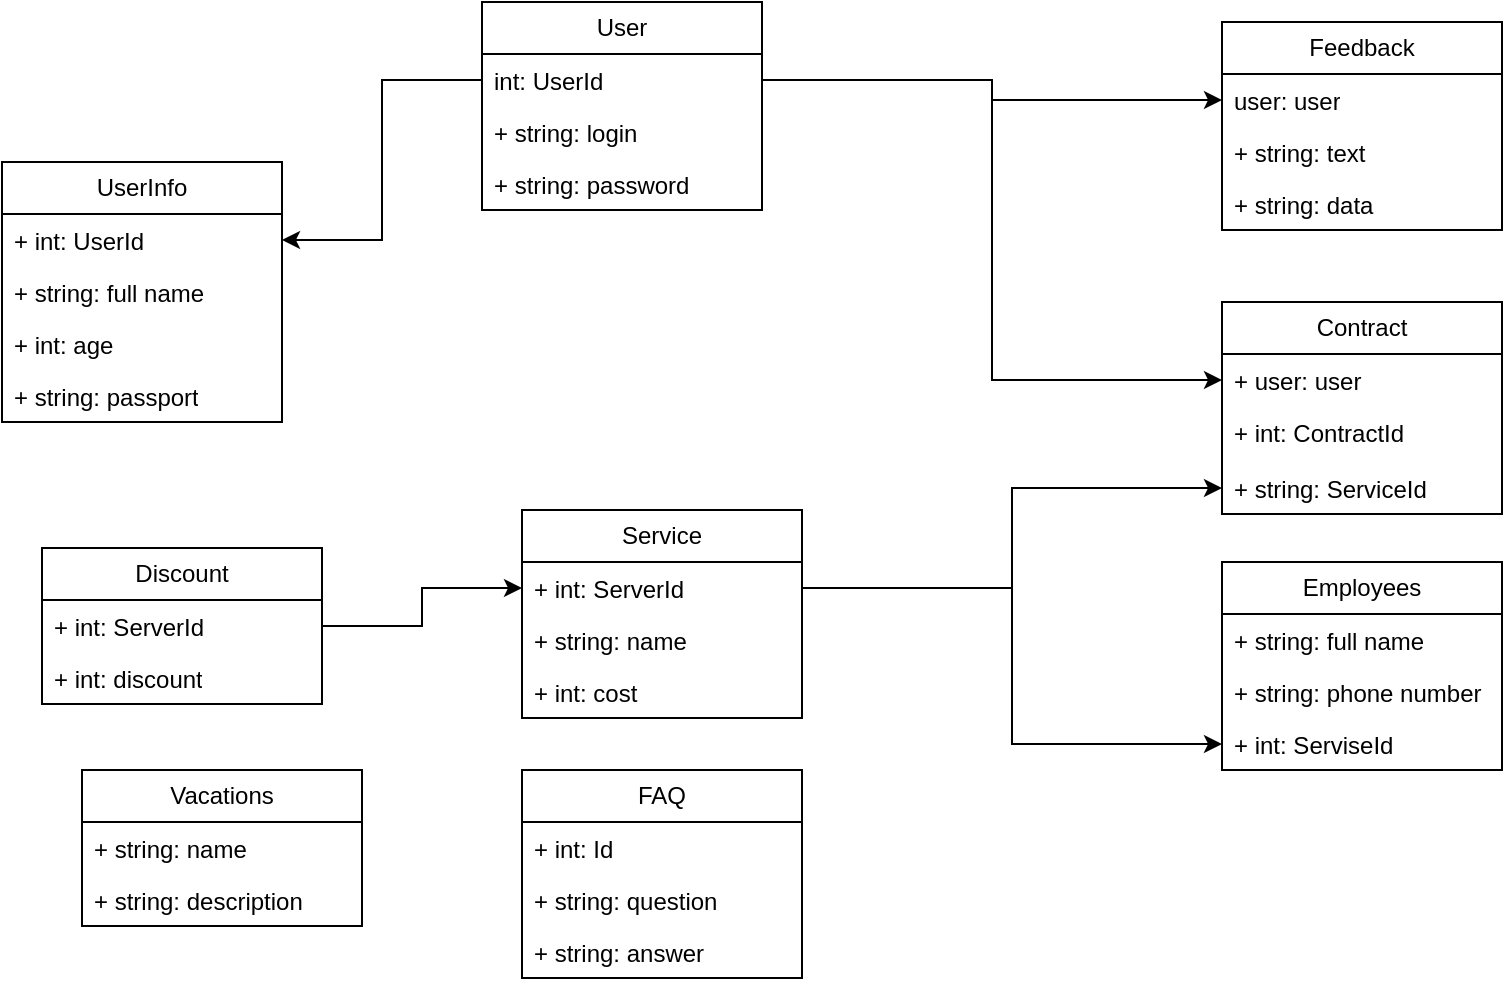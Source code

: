 <mxfile version="24.0.7" type="device">
  <diagram name="Страница — 1" id="DewUx4XSvmg6oRqVhihc">
    <mxGraphModel dx="1050" dy="522" grid="1" gridSize="10" guides="1" tooltips="1" connect="1" arrows="1" fold="1" page="1" pageScale="1" pageWidth="827" pageHeight="1169" math="0" shadow="0">
      <root>
        <mxCell id="0" />
        <mxCell id="1" parent="0" />
        <mxCell id="qYEwUbBEhDxIKUrWLgfF-5" value="UserInfo" style="swimlane;fontStyle=0;childLayout=stackLayout;horizontal=1;startSize=26;fillColor=none;horizontalStack=0;resizeParent=1;resizeParentMax=0;resizeLast=0;collapsible=1;marginBottom=0;whiteSpace=wrap;html=1;" parent="1" vertex="1">
          <mxGeometry x="70" y="90" width="140" height="130" as="geometry" />
        </mxCell>
        <mxCell id="qYEwUbBEhDxIKUrWLgfF-25" value="+ int: UserId" style="text;strokeColor=none;fillColor=none;align=left;verticalAlign=top;spacingLeft=4;spacingRight=4;overflow=hidden;rotatable=0;points=[[0,0.5],[1,0.5]];portConstraint=eastwest;whiteSpace=wrap;html=1;" parent="qYEwUbBEhDxIKUrWLgfF-5" vertex="1">
          <mxGeometry y="26" width="140" height="26" as="geometry" />
        </mxCell>
        <mxCell id="qYEwUbBEhDxIKUrWLgfF-6" value="+ string: full name" style="text;strokeColor=none;fillColor=none;align=left;verticalAlign=top;spacingLeft=4;spacingRight=4;overflow=hidden;rotatable=0;points=[[0,0.5],[1,0.5]];portConstraint=eastwest;whiteSpace=wrap;html=1;" parent="qYEwUbBEhDxIKUrWLgfF-5" vertex="1">
          <mxGeometry y="52" width="140" height="26" as="geometry" />
        </mxCell>
        <mxCell id="qYEwUbBEhDxIKUrWLgfF-7" value="+ int: age" style="text;strokeColor=none;fillColor=none;align=left;verticalAlign=top;spacingLeft=4;spacingRight=4;overflow=hidden;rotatable=0;points=[[0,0.5],[1,0.5]];portConstraint=eastwest;whiteSpace=wrap;html=1;" parent="qYEwUbBEhDxIKUrWLgfF-5" vertex="1">
          <mxGeometry y="78" width="140" height="26" as="geometry" />
        </mxCell>
        <mxCell id="qYEwUbBEhDxIKUrWLgfF-8" value="+ string: passport" style="text;strokeColor=none;fillColor=none;align=left;verticalAlign=top;spacingLeft=4;spacingRight=4;overflow=hidden;rotatable=0;points=[[0,0.5],[1,0.5]];portConstraint=eastwest;whiteSpace=wrap;html=1;" parent="qYEwUbBEhDxIKUrWLgfF-5" vertex="1">
          <mxGeometry y="104" width="140" height="26" as="geometry" />
        </mxCell>
        <mxCell id="qYEwUbBEhDxIKUrWLgfF-10" value="User" style="swimlane;fontStyle=0;childLayout=stackLayout;horizontal=1;startSize=26;fillColor=none;horizontalStack=0;resizeParent=1;resizeParentMax=0;resizeLast=0;collapsible=1;marginBottom=0;whiteSpace=wrap;html=1;" parent="1" vertex="1">
          <mxGeometry x="310" y="10" width="140" height="104" as="geometry" />
        </mxCell>
        <mxCell id="qYEwUbBEhDxIKUrWLgfF-24" value="int: UserId" style="text;strokeColor=none;fillColor=none;align=left;verticalAlign=top;spacingLeft=4;spacingRight=4;overflow=hidden;rotatable=0;points=[[0,0.5],[1,0.5]];portConstraint=eastwest;whiteSpace=wrap;html=1;" parent="qYEwUbBEhDxIKUrWLgfF-10" vertex="1">
          <mxGeometry y="26" width="140" height="26" as="geometry" />
        </mxCell>
        <mxCell id="qYEwUbBEhDxIKUrWLgfF-11" value="+ string: login" style="text;strokeColor=none;fillColor=none;align=left;verticalAlign=top;spacingLeft=4;spacingRight=4;overflow=hidden;rotatable=0;points=[[0,0.5],[1,0.5]];portConstraint=eastwest;whiteSpace=wrap;html=1;" parent="qYEwUbBEhDxIKUrWLgfF-10" vertex="1">
          <mxGeometry y="52" width="140" height="26" as="geometry" />
        </mxCell>
        <mxCell id="qYEwUbBEhDxIKUrWLgfF-12" value="+ string: password" style="text;strokeColor=none;fillColor=none;align=left;verticalAlign=top;spacingLeft=4;spacingRight=4;overflow=hidden;rotatable=0;points=[[0,0.5],[1,0.5]];portConstraint=eastwest;whiteSpace=wrap;html=1;" parent="qYEwUbBEhDxIKUrWLgfF-10" vertex="1">
          <mxGeometry y="78" width="140" height="26" as="geometry" />
        </mxCell>
        <mxCell id="qYEwUbBEhDxIKUrWLgfF-26" style="edgeStyle=orthogonalEdgeStyle;rounded=0;orthogonalLoop=1;jettySize=auto;html=1;" parent="1" source="qYEwUbBEhDxIKUrWLgfF-24" target="qYEwUbBEhDxIKUrWLgfF-25" edge="1">
          <mxGeometry relative="1" as="geometry" />
        </mxCell>
        <mxCell id="qYEwUbBEhDxIKUrWLgfF-29" value="Contract" style="swimlane;fontStyle=0;childLayout=stackLayout;horizontal=1;startSize=26;fillColor=none;horizontalStack=0;resizeParent=1;resizeParentMax=0;resizeLast=0;collapsible=1;marginBottom=0;whiteSpace=wrap;html=1;" parent="1" vertex="1">
          <mxGeometry x="680" y="160" width="140" height="106" as="geometry" />
        </mxCell>
        <mxCell id="qYEwUbBEhDxIKUrWLgfF-30" value="+ user: user" style="text;strokeColor=none;fillColor=none;align=left;verticalAlign=top;spacingLeft=4;spacingRight=4;overflow=hidden;rotatable=0;points=[[0,0.5],[1,0.5]];portConstraint=eastwest;whiteSpace=wrap;html=1;" parent="qYEwUbBEhDxIKUrWLgfF-29" vertex="1">
          <mxGeometry y="26" width="140" height="26" as="geometry" />
        </mxCell>
        <mxCell id="qYEwUbBEhDxIKUrWLgfF-31" value="+ int: ContractId" style="text;strokeColor=none;fillColor=none;align=left;verticalAlign=top;spacingLeft=4;spacingRight=4;overflow=hidden;rotatable=0;points=[[0,0.5],[1,0.5]];portConstraint=eastwest;whiteSpace=wrap;html=1;" parent="qYEwUbBEhDxIKUrWLgfF-29" vertex="1">
          <mxGeometry y="52" width="140" height="28" as="geometry" />
        </mxCell>
        <mxCell id="qYEwUbBEhDxIKUrWLgfF-32" value="+ string: ServiceId" style="text;strokeColor=none;fillColor=none;align=left;verticalAlign=top;spacingLeft=4;spacingRight=4;overflow=hidden;rotatable=0;points=[[0,0.5],[1,0.5]];portConstraint=eastwest;whiteSpace=wrap;html=1;" parent="qYEwUbBEhDxIKUrWLgfF-29" vertex="1">
          <mxGeometry y="80" width="140" height="26" as="geometry" />
        </mxCell>
        <mxCell id="qYEwUbBEhDxIKUrWLgfF-34" style="edgeStyle=orthogonalEdgeStyle;rounded=0;orthogonalLoop=1;jettySize=auto;html=1;entryX=0;entryY=0.5;entryDx=0;entryDy=0;" parent="1" source="qYEwUbBEhDxIKUrWLgfF-24" target="qYEwUbBEhDxIKUrWLgfF-30" edge="1">
          <mxGeometry relative="1" as="geometry" />
        </mxCell>
        <mxCell id="qYEwUbBEhDxIKUrWLgfF-36" value="Discount" style="swimlane;fontStyle=0;childLayout=stackLayout;horizontal=1;startSize=26;fillColor=none;horizontalStack=0;resizeParent=1;resizeParentMax=0;resizeLast=0;collapsible=1;marginBottom=0;whiteSpace=wrap;html=1;" parent="1" vertex="1">
          <mxGeometry x="90" y="283" width="140" height="78" as="geometry" />
        </mxCell>
        <mxCell id="qYEwUbBEhDxIKUrWLgfF-37" value="+ int: ServerId" style="text;strokeColor=none;fillColor=none;align=left;verticalAlign=top;spacingLeft=4;spacingRight=4;overflow=hidden;rotatable=0;points=[[0,0.5],[1,0.5]];portConstraint=eastwest;whiteSpace=wrap;html=1;" parent="qYEwUbBEhDxIKUrWLgfF-36" vertex="1">
          <mxGeometry y="26" width="140" height="26" as="geometry" />
        </mxCell>
        <mxCell id="qYEwUbBEhDxIKUrWLgfF-38" value="+ int: discount" style="text;strokeColor=none;fillColor=none;align=left;verticalAlign=top;spacingLeft=4;spacingRight=4;overflow=hidden;rotatable=0;points=[[0,0.5],[1,0.5]];portConstraint=eastwest;whiteSpace=wrap;html=1;" parent="qYEwUbBEhDxIKUrWLgfF-36" vertex="1">
          <mxGeometry y="52" width="140" height="26" as="geometry" />
        </mxCell>
        <mxCell id="qYEwUbBEhDxIKUrWLgfF-40" value="Service" style="swimlane;fontStyle=0;childLayout=stackLayout;horizontal=1;startSize=26;fillColor=none;horizontalStack=0;resizeParent=1;resizeParentMax=0;resizeLast=0;collapsible=1;marginBottom=0;whiteSpace=wrap;html=1;" parent="1" vertex="1">
          <mxGeometry x="330" y="264" width="140" height="104" as="geometry" />
        </mxCell>
        <mxCell id="qYEwUbBEhDxIKUrWLgfF-41" value="+ int: ServerId" style="text;strokeColor=none;fillColor=none;align=left;verticalAlign=top;spacingLeft=4;spacingRight=4;overflow=hidden;rotatable=0;points=[[0,0.5],[1,0.5]];portConstraint=eastwest;whiteSpace=wrap;html=1;" parent="qYEwUbBEhDxIKUrWLgfF-40" vertex="1">
          <mxGeometry y="26" width="140" height="26" as="geometry" />
        </mxCell>
        <mxCell id="qYEwUbBEhDxIKUrWLgfF-42" value="+ string: name" style="text;strokeColor=none;fillColor=none;align=left;verticalAlign=top;spacingLeft=4;spacingRight=4;overflow=hidden;rotatable=0;points=[[0,0.5],[1,0.5]];portConstraint=eastwest;whiteSpace=wrap;html=1;" parent="qYEwUbBEhDxIKUrWLgfF-40" vertex="1">
          <mxGeometry y="52" width="140" height="26" as="geometry" />
        </mxCell>
        <mxCell id="qYEwUbBEhDxIKUrWLgfF-43" value="+ int: cost" style="text;strokeColor=none;fillColor=none;align=left;verticalAlign=top;spacingLeft=4;spacingRight=4;overflow=hidden;rotatable=0;points=[[0,0.5],[1,0.5]];portConstraint=eastwest;whiteSpace=wrap;html=1;" parent="qYEwUbBEhDxIKUrWLgfF-40" vertex="1">
          <mxGeometry y="78" width="140" height="26" as="geometry" />
        </mxCell>
        <mxCell id="qYEwUbBEhDxIKUrWLgfF-45" style="edgeStyle=orthogonalEdgeStyle;rounded=0;orthogonalLoop=1;jettySize=auto;html=1;entryX=0;entryY=0.5;entryDx=0;entryDy=0;" parent="1" source="qYEwUbBEhDxIKUrWLgfF-41" target="qYEwUbBEhDxIKUrWLgfF-32" edge="1">
          <mxGeometry relative="1" as="geometry" />
        </mxCell>
        <mxCell id="qYEwUbBEhDxIKUrWLgfF-46" style="edgeStyle=orthogonalEdgeStyle;rounded=0;orthogonalLoop=1;jettySize=auto;html=1;entryX=0;entryY=0.5;entryDx=0;entryDy=0;" parent="1" source="qYEwUbBEhDxIKUrWLgfF-37" target="qYEwUbBEhDxIKUrWLgfF-41" edge="1">
          <mxGeometry relative="1" as="geometry" />
        </mxCell>
        <mxCell id="qYEwUbBEhDxIKUrWLgfF-47" value="FAQ" style="swimlane;fontStyle=0;childLayout=stackLayout;horizontal=1;startSize=26;fillColor=none;horizontalStack=0;resizeParent=1;resizeParentMax=0;resizeLast=0;collapsible=1;marginBottom=0;whiteSpace=wrap;html=1;" parent="1" vertex="1">
          <mxGeometry x="330" y="394" width="140" height="104" as="geometry" />
        </mxCell>
        <mxCell id="qYEwUbBEhDxIKUrWLgfF-48" value="+ int: Id" style="text;strokeColor=none;fillColor=none;align=left;verticalAlign=top;spacingLeft=4;spacingRight=4;overflow=hidden;rotatable=0;points=[[0,0.5],[1,0.5]];portConstraint=eastwest;whiteSpace=wrap;html=1;" parent="qYEwUbBEhDxIKUrWLgfF-47" vertex="1">
          <mxGeometry y="26" width="140" height="26" as="geometry" />
        </mxCell>
        <mxCell id="qYEwUbBEhDxIKUrWLgfF-49" value="+ string: question" style="text;strokeColor=none;fillColor=none;align=left;verticalAlign=top;spacingLeft=4;spacingRight=4;overflow=hidden;rotatable=0;points=[[0,0.5],[1,0.5]];portConstraint=eastwest;whiteSpace=wrap;html=1;" parent="qYEwUbBEhDxIKUrWLgfF-47" vertex="1">
          <mxGeometry y="52" width="140" height="26" as="geometry" />
        </mxCell>
        <mxCell id="qYEwUbBEhDxIKUrWLgfF-50" value="+ string: answer" style="text;strokeColor=none;fillColor=none;align=left;verticalAlign=top;spacingLeft=4;spacingRight=4;overflow=hidden;rotatable=0;points=[[0,0.5],[1,0.5]];portConstraint=eastwest;whiteSpace=wrap;html=1;" parent="qYEwUbBEhDxIKUrWLgfF-47" vertex="1">
          <mxGeometry y="78" width="140" height="26" as="geometry" />
        </mxCell>
        <mxCell id="qYEwUbBEhDxIKUrWLgfF-51" value="Employees" style="swimlane;fontStyle=0;childLayout=stackLayout;horizontal=1;startSize=26;fillColor=none;horizontalStack=0;resizeParent=1;resizeParentMax=0;resizeLast=0;collapsible=1;marginBottom=0;whiteSpace=wrap;html=1;" parent="1" vertex="1">
          <mxGeometry x="680" y="290" width="140" height="104" as="geometry" />
        </mxCell>
        <mxCell id="qYEwUbBEhDxIKUrWLgfF-52" value="+ string: full name" style="text;strokeColor=none;fillColor=none;align=left;verticalAlign=top;spacingLeft=4;spacingRight=4;overflow=hidden;rotatable=0;points=[[0,0.5],[1,0.5]];portConstraint=eastwest;whiteSpace=wrap;html=1;" parent="qYEwUbBEhDxIKUrWLgfF-51" vertex="1">
          <mxGeometry y="26" width="140" height="26" as="geometry" />
        </mxCell>
        <mxCell id="qYEwUbBEhDxIKUrWLgfF-53" value="+ string: phone number" style="text;strokeColor=none;fillColor=none;align=left;verticalAlign=top;spacingLeft=4;spacingRight=4;overflow=hidden;rotatable=0;points=[[0,0.5],[1,0.5]];portConstraint=eastwest;whiteSpace=wrap;html=1;" parent="qYEwUbBEhDxIKUrWLgfF-51" vertex="1">
          <mxGeometry y="52" width="140" height="26" as="geometry" />
        </mxCell>
        <mxCell id="qYEwUbBEhDxIKUrWLgfF-54" value="+ int: ServiseId" style="text;strokeColor=none;fillColor=none;align=left;verticalAlign=top;spacingLeft=4;spacingRight=4;overflow=hidden;rotatable=0;points=[[0,0.5],[1,0.5]];portConstraint=eastwest;whiteSpace=wrap;html=1;" parent="qYEwUbBEhDxIKUrWLgfF-51" vertex="1">
          <mxGeometry y="78" width="140" height="26" as="geometry" />
        </mxCell>
        <mxCell id="qYEwUbBEhDxIKUrWLgfF-55" style="edgeStyle=orthogonalEdgeStyle;rounded=0;orthogonalLoop=1;jettySize=auto;html=1;entryX=0;entryY=0.5;entryDx=0;entryDy=0;" parent="1" source="qYEwUbBEhDxIKUrWLgfF-41" target="qYEwUbBEhDxIKUrWLgfF-54" edge="1">
          <mxGeometry relative="1" as="geometry" />
        </mxCell>
        <mxCell id="qYEwUbBEhDxIKUrWLgfF-56" value="Feedback" style="swimlane;fontStyle=0;childLayout=stackLayout;horizontal=1;startSize=26;fillColor=none;horizontalStack=0;resizeParent=1;resizeParentMax=0;resizeLast=0;collapsible=1;marginBottom=0;whiteSpace=wrap;html=1;" parent="1" vertex="1">
          <mxGeometry x="680" y="20" width="140" height="104" as="geometry" />
        </mxCell>
        <mxCell id="qYEwUbBEhDxIKUrWLgfF-57" value="user: user" style="text;strokeColor=none;fillColor=none;align=left;verticalAlign=top;spacingLeft=4;spacingRight=4;overflow=hidden;rotatable=0;points=[[0,0.5],[1,0.5]];portConstraint=eastwest;whiteSpace=wrap;html=1;" parent="qYEwUbBEhDxIKUrWLgfF-56" vertex="1">
          <mxGeometry y="26" width="140" height="26" as="geometry" />
        </mxCell>
        <mxCell id="qYEwUbBEhDxIKUrWLgfF-58" value="+ string: text" style="text;strokeColor=none;fillColor=none;align=left;verticalAlign=top;spacingLeft=4;spacingRight=4;overflow=hidden;rotatable=0;points=[[0,0.5],[1,0.5]];portConstraint=eastwest;whiteSpace=wrap;html=1;" parent="qYEwUbBEhDxIKUrWLgfF-56" vertex="1">
          <mxGeometry y="52" width="140" height="26" as="geometry" />
        </mxCell>
        <mxCell id="qYEwUbBEhDxIKUrWLgfF-59" value="+ string: data" style="text;strokeColor=none;fillColor=none;align=left;verticalAlign=top;spacingLeft=4;spacingRight=4;overflow=hidden;rotatable=0;points=[[0,0.5],[1,0.5]];portConstraint=eastwest;whiteSpace=wrap;html=1;" parent="qYEwUbBEhDxIKUrWLgfF-56" vertex="1">
          <mxGeometry y="78" width="140" height="26" as="geometry" />
        </mxCell>
        <mxCell id="qYEwUbBEhDxIKUrWLgfF-60" style="edgeStyle=orthogonalEdgeStyle;rounded=0;orthogonalLoop=1;jettySize=auto;html=1;entryX=0;entryY=0.5;entryDx=0;entryDy=0;" parent="1" source="qYEwUbBEhDxIKUrWLgfF-24" target="qYEwUbBEhDxIKUrWLgfF-57" edge="1">
          <mxGeometry relative="1" as="geometry" />
        </mxCell>
        <mxCell id="xXEGdJnqIHAzuqLwg9ry-1" value="Vacations" style="swimlane;fontStyle=0;childLayout=stackLayout;horizontal=1;startSize=26;fillColor=none;horizontalStack=0;resizeParent=1;resizeParentMax=0;resizeLast=0;collapsible=1;marginBottom=0;whiteSpace=wrap;html=1;" parent="1" vertex="1">
          <mxGeometry x="110" y="394" width="140" height="78" as="geometry" />
        </mxCell>
        <mxCell id="xXEGdJnqIHAzuqLwg9ry-3" value="+ string: name" style="text;strokeColor=none;fillColor=none;align=left;verticalAlign=top;spacingLeft=4;spacingRight=4;overflow=hidden;rotatable=0;points=[[0,0.5],[1,0.5]];portConstraint=eastwest;whiteSpace=wrap;html=1;" parent="xXEGdJnqIHAzuqLwg9ry-1" vertex="1">
          <mxGeometry y="26" width="140" height="26" as="geometry" />
        </mxCell>
        <mxCell id="xXEGdJnqIHAzuqLwg9ry-4" value="+ string: description" style="text;strokeColor=none;fillColor=none;align=left;verticalAlign=top;spacingLeft=4;spacingRight=4;overflow=hidden;rotatable=0;points=[[0,0.5],[1,0.5]];portConstraint=eastwest;whiteSpace=wrap;html=1;" parent="xXEGdJnqIHAzuqLwg9ry-1" vertex="1">
          <mxGeometry y="52" width="140" height="26" as="geometry" />
        </mxCell>
      </root>
    </mxGraphModel>
  </diagram>
</mxfile>
